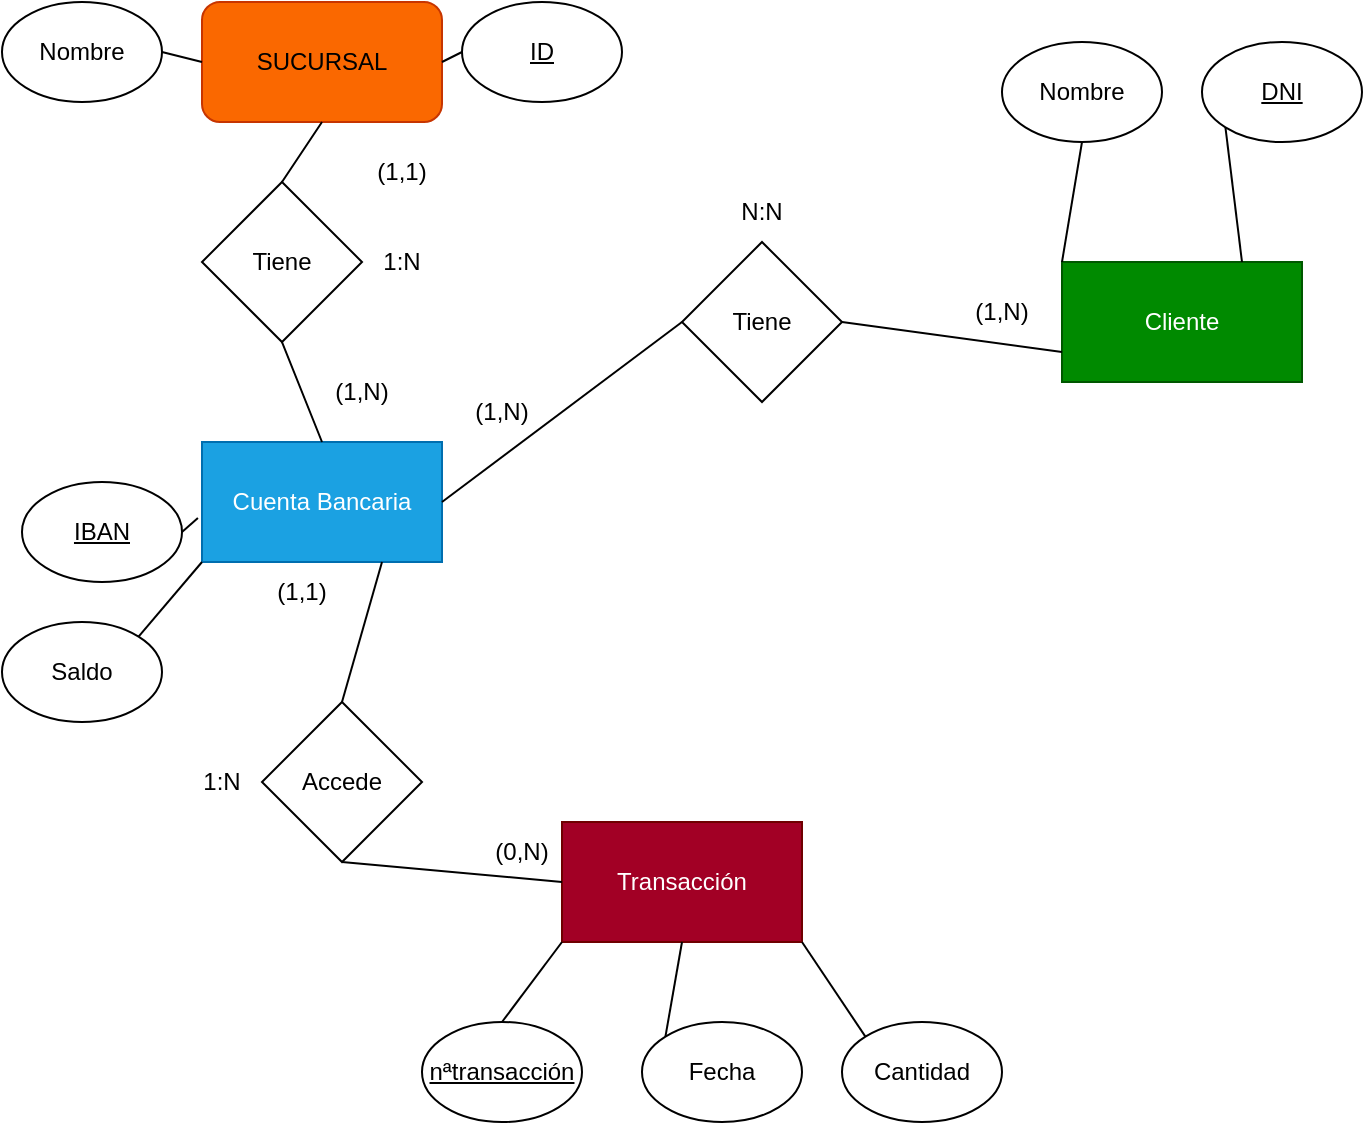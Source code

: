 <mxfile version="24.7.17">
  <diagram name="Página-1" id="D81oYWgpkWnpyLE9gRUU">
    <mxGraphModel dx="1434" dy="772" grid="1" gridSize="10" guides="1" tooltips="1" connect="1" arrows="0" fold="1" page="1" pageScale="1" pageWidth="827" pageHeight="1169" math="0" shadow="0">
      <root>
        <mxCell id="0" />
        <mxCell id="1" parent="0" />
        <mxCell id="KR9YoSD6-pww_TLrFD9M-1" value="Cuenta Bancaria" style="rounded=0;whiteSpace=wrap;html=1;fillColor=#1ba1e2;fontColor=#ffffff;strokeColor=#006EAF;" vertex="1" parent="1">
          <mxGeometry x="120" y="220" width="120" height="60" as="geometry" />
        </mxCell>
        <mxCell id="KR9YoSD6-pww_TLrFD9M-2" value="Cliente" style="rounded=0;whiteSpace=wrap;html=1;fillColor=#008a00;fontColor=#ffffff;strokeColor=#005700;" vertex="1" parent="1">
          <mxGeometry x="550" y="130" width="120" height="60" as="geometry" />
        </mxCell>
        <mxCell id="KR9YoSD6-pww_TLrFD9M-3" value="Transacción" style="rounded=0;whiteSpace=wrap;html=1;fillColor=#a20025;fontColor=#ffffff;strokeColor=#6F0000;" vertex="1" parent="1">
          <mxGeometry x="300" y="410" width="120" height="60" as="geometry" />
        </mxCell>
        <mxCell id="KR9YoSD6-pww_TLrFD9M-4" value="Tiene" style="rhombus;whiteSpace=wrap;html=1;" vertex="1" parent="1">
          <mxGeometry x="360" y="120" width="80" height="80" as="geometry" />
        </mxCell>
        <mxCell id="KR9YoSD6-pww_TLrFD9M-5" value="Accede" style="rhombus;whiteSpace=wrap;html=1;" vertex="1" parent="1">
          <mxGeometry x="150" y="350" width="80" height="80" as="geometry" />
        </mxCell>
        <mxCell id="KR9YoSD6-pww_TLrFD9M-6" value="Nombre" style="ellipse;whiteSpace=wrap;html=1;" vertex="1" parent="1">
          <mxGeometry x="520" y="20" width="80" height="50" as="geometry" />
        </mxCell>
        <mxCell id="KR9YoSD6-pww_TLrFD9M-7" value="&lt;u&gt;DNI&lt;/u&gt;" style="ellipse;whiteSpace=wrap;html=1;" vertex="1" parent="1">
          <mxGeometry x="620" y="20" width="80" height="50" as="geometry" />
        </mxCell>
        <mxCell id="KR9YoSD6-pww_TLrFD9M-8" value="" style="endArrow=none;html=1;rounded=0;entryX=0;entryY=0.75;entryDx=0;entryDy=0;exitX=1;exitY=0.5;exitDx=0;exitDy=0;" edge="1" parent="1" source="KR9YoSD6-pww_TLrFD9M-4" target="KR9YoSD6-pww_TLrFD9M-2">
          <mxGeometry width="50" height="50" relative="1" as="geometry">
            <mxPoint x="470" y="190" as="sourcePoint" />
            <mxPoint x="520" y="140" as="targetPoint" />
          </mxGeometry>
        </mxCell>
        <mxCell id="KR9YoSD6-pww_TLrFD9M-9" value="" style="endArrow=none;html=1;rounded=0;exitX=1;exitY=0.5;exitDx=0;exitDy=0;" edge="1" parent="1" source="KR9YoSD6-pww_TLrFD9M-1">
          <mxGeometry width="50" height="50" relative="1" as="geometry">
            <mxPoint x="250" y="152.5" as="sourcePoint" />
            <mxPoint x="360" y="160" as="targetPoint" />
          </mxGeometry>
        </mxCell>
        <mxCell id="KR9YoSD6-pww_TLrFD9M-10" value="" style="endArrow=none;html=1;rounded=0;entryX=0.75;entryY=1;entryDx=0;entryDy=0;exitX=0.5;exitY=0;exitDx=0;exitDy=0;" edge="1" parent="1" source="KR9YoSD6-pww_TLrFD9M-5" target="KR9YoSD6-pww_TLrFD9M-1">
          <mxGeometry width="50" height="50" relative="1" as="geometry">
            <mxPoint x="170" y="260" as="sourcePoint" />
            <mxPoint x="220" y="210" as="targetPoint" />
          </mxGeometry>
        </mxCell>
        <mxCell id="KR9YoSD6-pww_TLrFD9M-11" value="" style="endArrow=none;html=1;rounded=0;entryX=0.5;entryY=1;entryDx=0;entryDy=0;exitX=0;exitY=0.5;exitDx=0;exitDy=0;" edge="1" parent="1" source="KR9YoSD6-pww_TLrFD9M-3" target="KR9YoSD6-pww_TLrFD9M-5">
          <mxGeometry width="50" height="50" relative="1" as="geometry">
            <mxPoint x="260" y="450" as="sourcePoint" />
            <mxPoint x="260" y="360" as="targetPoint" />
          </mxGeometry>
        </mxCell>
        <mxCell id="KR9YoSD6-pww_TLrFD9M-12" value="" style="endArrow=none;html=1;rounded=0;entryX=0.5;entryY=1;entryDx=0;entryDy=0;exitX=0;exitY=0;exitDx=0;exitDy=0;" edge="1" parent="1" source="KR9YoSD6-pww_TLrFD9M-2" target="KR9YoSD6-pww_TLrFD9M-6">
          <mxGeometry width="50" height="50" relative="1" as="geometry">
            <mxPoint x="550" y="120" as="sourcePoint" />
            <mxPoint x="600" y="70" as="targetPoint" />
          </mxGeometry>
        </mxCell>
        <mxCell id="KR9YoSD6-pww_TLrFD9M-13" value="" style="endArrow=none;html=1;rounded=0;entryX=0;entryY=1;entryDx=0;entryDy=0;exitX=0.75;exitY=0;exitDx=0;exitDy=0;" edge="1" parent="1" source="KR9YoSD6-pww_TLrFD9M-2" target="KR9YoSD6-pww_TLrFD9M-7">
          <mxGeometry width="50" height="50" relative="1" as="geometry">
            <mxPoint x="610" y="120" as="sourcePoint" />
            <mxPoint x="660" y="70" as="targetPoint" />
          </mxGeometry>
        </mxCell>
        <mxCell id="KR9YoSD6-pww_TLrFD9M-14" value="SUCURSAL" style="rounded=1;whiteSpace=wrap;html=1;fillColor=#fa6800;fontColor=#000000;strokeColor=#C73500;" vertex="1" parent="1">
          <mxGeometry x="120" width="120" height="60" as="geometry" />
        </mxCell>
        <mxCell id="KR9YoSD6-pww_TLrFD9M-15" value="&lt;u&gt;nªtransacción&lt;/u&gt;" style="ellipse;whiteSpace=wrap;html=1;" vertex="1" parent="1">
          <mxGeometry x="230" y="510" width="80" height="50" as="geometry" />
        </mxCell>
        <mxCell id="KR9YoSD6-pww_TLrFD9M-16" value="Fecha" style="ellipse;whiteSpace=wrap;html=1;" vertex="1" parent="1">
          <mxGeometry x="340" y="510" width="80" height="50" as="geometry" />
        </mxCell>
        <mxCell id="KR9YoSD6-pww_TLrFD9M-17" value="Cantidad" style="ellipse;whiteSpace=wrap;html=1;" vertex="1" parent="1">
          <mxGeometry x="440" y="510" width="80" height="50" as="geometry" />
        </mxCell>
        <mxCell id="KR9YoSD6-pww_TLrFD9M-18" value="" style="endArrow=none;html=1;rounded=0;entryX=0;entryY=1;entryDx=0;entryDy=0;exitX=0.5;exitY=0;exitDx=0;exitDy=0;" edge="1" parent="1" source="KR9YoSD6-pww_TLrFD9M-15" target="KR9YoSD6-pww_TLrFD9M-3">
          <mxGeometry width="50" height="50" relative="1" as="geometry">
            <mxPoint x="140" y="510" as="sourcePoint" />
            <mxPoint x="190" y="460" as="targetPoint" />
          </mxGeometry>
        </mxCell>
        <mxCell id="KR9YoSD6-pww_TLrFD9M-19" value="" style="endArrow=none;html=1;rounded=0;entryX=0;entryY=0;entryDx=0;entryDy=0;exitX=0.5;exitY=1;exitDx=0;exitDy=0;" edge="1" parent="1" source="KR9YoSD6-pww_TLrFD9M-3" target="KR9YoSD6-pww_TLrFD9M-16">
          <mxGeometry width="50" height="50" relative="1" as="geometry">
            <mxPoint x="210" y="520" as="sourcePoint" />
            <mxPoint x="220" y="480" as="targetPoint" />
          </mxGeometry>
        </mxCell>
        <mxCell id="KR9YoSD6-pww_TLrFD9M-20" value="" style="endArrow=none;html=1;rounded=0;entryX=0;entryY=0;entryDx=0;entryDy=0;exitX=1;exitY=1;exitDx=0;exitDy=0;" edge="1" parent="1" source="KR9YoSD6-pww_TLrFD9M-3" target="KR9YoSD6-pww_TLrFD9M-17">
          <mxGeometry width="50" height="50" relative="1" as="geometry">
            <mxPoint x="338" y="470" as="sourcePoint" />
            <mxPoint x="350" y="517" as="targetPoint" />
          </mxGeometry>
        </mxCell>
        <mxCell id="KR9YoSD6-pww_TLrFD9M-21" value="(1,N)" style="text;strokeColor=none;align=center;fillColor=none;html=1;verticalAlign=middle;whiteSpace=wrap;rounded=0;" vertex="1" parent="1">
          <mxGeometry x="240" y="190" width="60" height="30" as="geometry" />
        </mxCell>
        <mxCell id="KR9YoSD6-pww_TLrFD9M-22" value="(1,N)" style="text;strokeColor=none;align=center;fillColor=none;html=1;verticalAlign=middle;whiteSpace=wrap;rounded=0;" vertex="1" parent="1">
          <mxGeometry x="490" y="140" width="60" height="30" as="geometry" />
        </mxCell>
        <mxCell id="KR9YoSD6-pww_TLrFD9M-23" value="" style="endArrow=none;html=1;rounded=0;entryX=0.5;entryY=1;entryDx=0;entryDy=0;exitX=0.5;exitY=0;exitDx=0;exitDy=0;" edge="1" parent="1" source="KR9YoSD6-pww_TLrFD9M-1" target="KR9YoSD6-pww_TLrFD9M-14">
          <mxGeometry width="50" height="50" relative="1" as="geometry">
            <mxPoint x="160" y="120" as="sourcePoint" />
            <mxPoint x="210" y="70" as="targetPoint" />
            <Array as="points">
              <mxPoint x="160" y="170" />
              <mxPoint x="160" y="90" />
            </Array>
          </mxGeometry>
        </mxCell>
        <mxCell id="KR9YoSD6-pww_TLrFD9M-24" value="Tiene" style="rhombus;whiteSpace=wrap;html=1;" vertex="1" parent="1">
          <mxGeometry x="120" y="90" width="80" height="80" as="geometry" />
        </mxCell>
        <mxCell id="KR9YoSD6-pww_TLrFD9M-25" value="(1,1)" style="text;strokeColor=none;align=center;fillColor=none;html=1;verticalAlign=middle;whiteSpace=wrap;rounded=0;" vertex="1" parent="1">
          <mxGeometry x="190" y="70" width="60" height="30" as="geometry" />
        </mxCell>
        <mxCell id="KR9YoSD6-pww_TLrFD9M-26" value="(1,N)" style="text;strokeColor=none;align=center;fillColor=none;html=1;verticalAlign=middle;whiteSpace=wrap;rounded=0;" vertex="1" parent="1">
          <mxGeometry x="170" y="180" width="60" height="30" as="geometry" />
        </mxCell>
        <mxCell id="KR9YoSD6-pww_TLrFD9M-27" value="(0,N)" style="text;strokeColor=none;align=center;fillColor=none;html=1;verticalAlign=middle;whiteSpace=wrap;rounded=0;" vertex="1" parent="1">
          <mxGeometry x="250" y="410" width="60" height="30" as="geometry" />
        </mxCell>
        <mxCell id="KR9YoSD6-pww_TLrFD9M-28" value="(1,1)" style="text;strokeColor=none;align=center;fillColor=none;html=1;verticalAlign=middle;whiteSpace=wrap;rounded=0;" vertex="1" parent="1">
          <mxGeometry x="140" y="280" width="60" height="30" as="geometry" />
        </mxCell>
        <mxCell id="KR9YoSD6-pww_TLrFD9M-29" value="N:N" style="text;strokeColor=none;align=center;fillColor=none;html=1;verticalAlign=middle;whiteSpace=wrap;rounded=0;" vertex="1" parent="1">
          <mxGeometry x="370" y="90" width="60" height="30" as="geometry" />
        </mxCell>
        <mxCell id="KR9YoSD6-pww_TLrFD9M-30" value="1:N" style="text;strokeColor=none;align=center;fillColor=none;html=1;verticalAlign=middle;whiteSpace=wrap;rounded=0;" vertex="1" parent="1">
          <mxGeometry x="190" y="115" width="60" height="30" as="geometry" />
        </mxCell>
        <mxCell id="KR9YoSD6-pww_TLrFD9M-31" value="1:N" style="text;strokeColor=none;align=center;fillColor=none;html=1;verticalAlign=middle;whiteSpace=wrap;rounded=0;" vertex="1" parent="1">
          <mxGeometry x="100" y="375" width="60" height="30" as="geometry" />
        </mxCell>
        <mxCell id="KR9YoSD6-pww_TLrFD9M-32" value="&lt;u&gt;IBAN&lt;/u&gt;" style="ellipse;whiteSpace=wrap;html=1;" vertex="1" parent="1">
          <mxGeometry x="30" y="240" width="80" height="50" as="geometry" />
        </mxCell>
        <mxCell id="KR9YoSD6-pww_TLrFD9M-33" value="&lt;u&gt;ID&lt;/u&gt;" style="ellipse;whiteSpace=wrap;html=1;" vertex="1" parent="1">
          <mxGeometry x="250" width="80" height="50" as="geometry" />
        </mxCell>
        <mxCell id="KR9YoSD6-pww_TLrFD9M-34" value="Nombre" style="ellipse;whiteSpace=wrap;html=1;" vertex="1" parent="1">
          <mxGeometry x="20" width="80" height="50" as="geometry" />
        </mxCell>
        <mxCell id="KR9YoSD6-pww_TLrFD9M-35" value="" style="endArrow=none;html=1;rounded=0;entryX=0;entryY=0.5;entryDx=0;entryDy=0;exitX=1;exitY=0.5;exitDx=0;exitDy=0;" edge="1" parent="1" source="KR9YoSD6-pww_TLrFD9M-34" target="KR9YoSD6-pww_TLrFD9M-14">
          <mxGeometry width="50" height="50" relative="1" as="geometry">
            <mxPoint x="60" y="90" as="sourcePoint" />
            <mxPoint x="110" y="40" as="targetPoint" />
          </mxGeometry>
        </mxCell>
        <mxCell id="KR9YoSD6-pww_TLrFD9M-36" value="" style="endArrow=none;html=1;rounded=0;exitX=1;exitY=0.5;exitDx=0;exitDy=0;entryX=0;entryY=0.5;entryDx=0;entryDy=0;" edge="1" parent="1" source="KR9YoSD6-pww_TLrFD9M-14" target="KR9YoSD6-pww_TLrFD9M-33">
          <mxGeometry width="50" height="50" relative="1" as="geometry">
            <mxPoint x="270" y="100" as="sourcePoint" />
            <mxPoint x="320" y="50" as="targetPoint" />
          </mxGeometry>
        </mxCell>
        <mxCell id="KR9YoSD6-pww_TLrFD9M-37" value="" style="endArrow=none;html=1;rounded=0;exitX=1;exitY=0.5;exitDx=0;exitDy=0;entryX=-0.017;entryY=0.633;entryDx=0;entryDy=0;entryPerimeter=0;" edge="1" parent="1" source="KR9YoSD6-pww_TLrFD9M-32" target="KR9YoSD6-pww_TLrFD9M-1">
          <mxGeometry width="50" height="50" relative="1" as="geometry">
            <mxPoint x="60" y="240" as="sourcePoint" />
            <mxPoint x="110" y="190" as="targetPoint" />
          </mxGeometry>
        </mxCell>
        <mxCell id="KR9YoSD6-pww_TLrFD9M-40" style="rounded=0;orthogonalLoop=1;jettySize=auto;html=1;exitX=1;exitY=0;exitDx=0;exitDy=0;entryX=0;entryY=1;entryDx=0;entryDy=0;jumpSize=5;endArrow=none;endFill=0;" edge="1" parent="1" source="KR9YoSD6-pww_TLrFD9M-39" target="KR9YoSD6-pww_TLrFD9M-1">
          <mxGeometry relative="1" as="geometry" />
        </mxCell>
        <mxCell id="KR9YoSD6-pww_TLrFD9M-39" value="Saldo" style="ellipse;whiteSpace=wrap;html=1;" vertex="1" parent="1">
          <mxGeometry x="20" y="310" width="80" height="50" as="geometry" />
        </mxCell>
      </root>
    </mxGraphModel>
  </diagram>
</mxfile>
